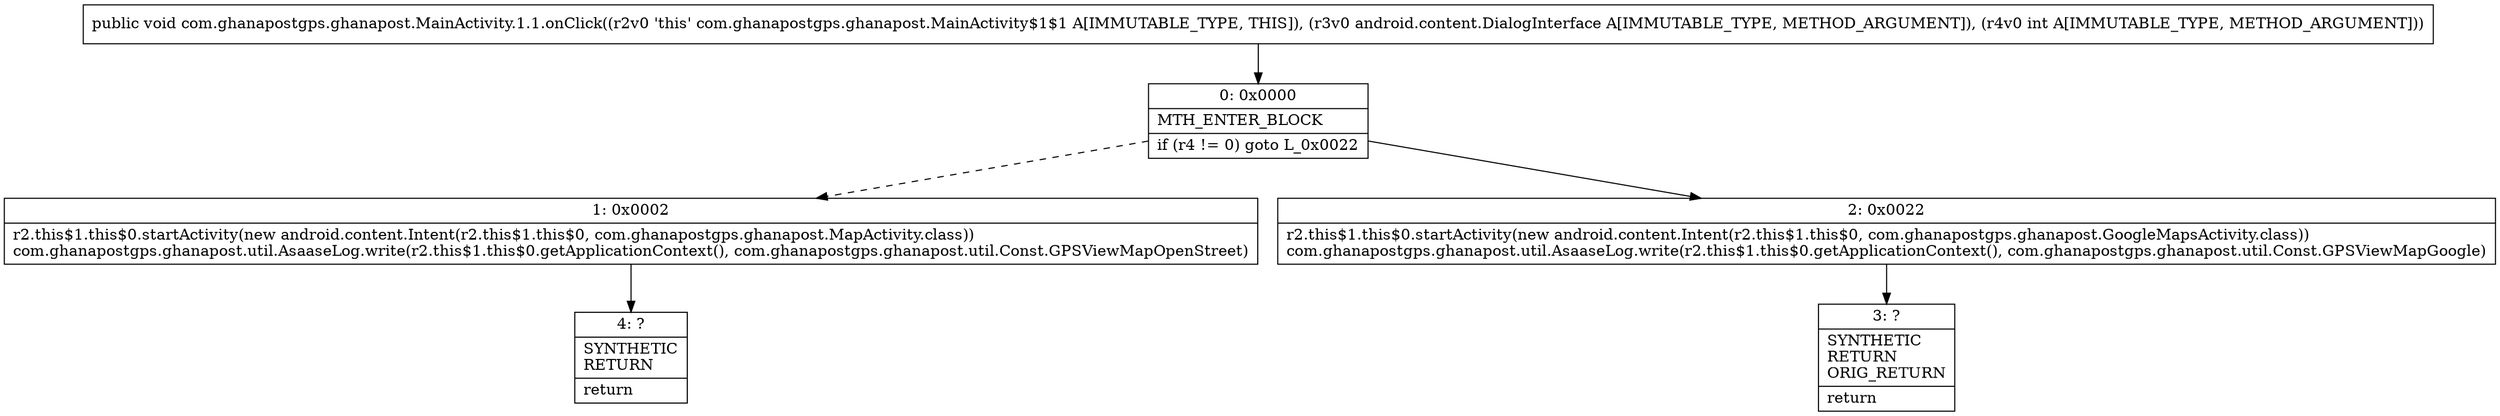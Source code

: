 digraph "CFG forcom.ghanapostgps.ghanapost.MainActivity.1.1.onClick(Landroid\/content\/DialogInterface;I)V" {
Node_0 [shape=record,label="{0\:\ 0x0000|MTH_ENTER_BLOCK\l|if (r4 != 0) goto L_0x0022\l}"];
Node_1 [shape=record,label="{1\:\ 0x0002|r2.this$1.this$0.startActivity(new android.content.Intent(r2.this$1.this$0, com.ghanapostgps.ghanapost.MapActivity.class))\lcom.ghanapostgps.ghanapost.util.AsaaseLog.write(r2.this$1.this$0.getApplicationContext(), com.ghanapostgps.ghanapost.util.Const.GPSViewMapOpenStreet)\l}"];
Node_2 [shape=record,label="{2\:\ 0x0022|r2.this$1.this$0.startActivity(new android.content.Intent(r2.this$1.this$0, com.ghanapostgps.ghanapost.GoogleMapsActivity.class))\lcom.ghanapostgps.ghanapost.util.AsaaseLog.write(r2.this$1.this$0.getApplicationContext(), com.ghanapostgps.ghanapost.util.Const.GPSViewMapGoogle)\l}"];
Node_3 [shape=record,label="{3\:\ ?|SYNTHETIC\lRETURN\lORIG_RETURN\l|return\l}"];
Node_4 [shape=record,label="{4\:\ ?|SYNTHETIC\lRETURN\l|return\l}"];
MethodNode[shape=record,label="{public void com.ghanapostgps.ghanapost.MainActivity.1.1.onClick((r2v0 'this' com.ghanapostgps.ghanapost.MainActivity$1$1 A[IMMUTABLE_TYPE, THIS]), (r3v0 android.content.DialogInterface A[IMMUTABLE_TYPE, METHOD_ARGUMENT]), (r4v0 int A[IMMUTABLE_TYPE, METHOD_ARGUMENT])) }"];
MethodNode -> Node_0;
Node_0 -> Node_1[style=dashed];
Node_0 -> Node_2;
Node_1 -> Node_4;
Node_2 -> Node_3;
}

